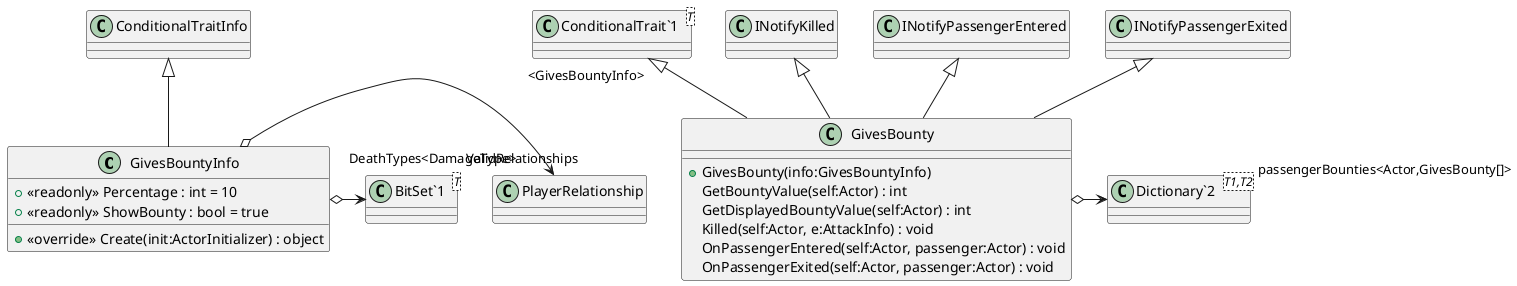 @startuml
class GivesBountyInfo {
    + <<readonly>> Percentage : int = 10
    + <<readonly>> ShowBounty : bool = true
    + <<override>> Create(init:ActorInitializer) : object
}
class GivesBounty {
    + GivesBounty(info:GivesBountyInfo)
    GetBountyValue(self:Actor) : int
    GetDisplayedBountyValue(self:Actor) : int
    Killed(self:Actor, e:AttackInfo) : void
    OnPassengerEntered(self:Actor, passenger:Actor) : void
    OnPassengerExited(self:Actor, passenger:Actor) : void
}
class "BitSet`1"<T> {
}
class "ConditionalTrait`1"<T> {
}
class "Dictionary`2"<T1,T2> {
}
ConditionalTraitInfo <|-- GivesBountyInfo
GivesBountyInfo o-> "ValidRelationships" PlayerRelationship
GivesBountyInfo o-> "DeathTypes<DamageType>" "BitSet`1"
"ConditionalTrait`1" "<GivesBountyInfo>" <|-- GivesBounty
INotifyKilled <|-- GivesBounty
INotifyPassengerEntered <|-- GivesBounty
INotifyPassengerExited <|-- GivesBounty
GivesBounty o-> "passengerBounties<Actor,GivesBounty[]>" "Dictionary`2"
@enduml
